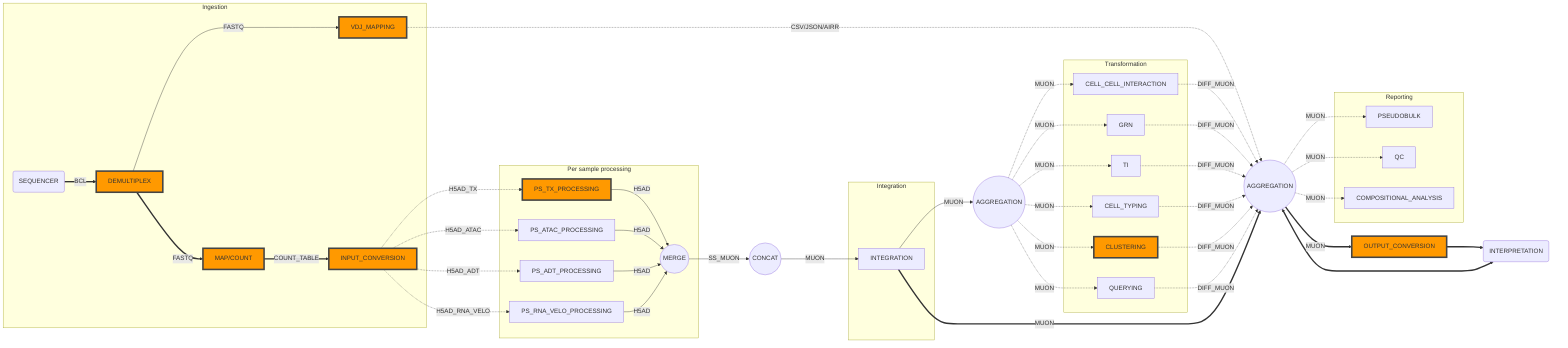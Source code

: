 flowchart LR
    SEQUENCER(SEQUENCER)
    DEMULTIPLEX[DEMULTIPLEX]
    COUNT[MAP/COUNT]
    H5AD_CONVERSION[INPUT_CONVERSION]
    PERSAMPLE_TX[PS_TX_PROCESSING]
    PERSAMPLE_ADT[PS_ADT_PROCESSING]
    PERSAMPLE_RNA_VELO[PS_RNA_VELO_PROCESSING]
    PERSAMPLE_ATAC[PS_ATAC_PROCESSING]
    MERGE((MERGE))
    CONCAT((CONCAT))
    INTEGRATION[INTEGRATION]
    INTERPRETATION(INTERPRETATION)
    AGGREGATION((AGGREGATION))
    ANNOTATION((AGGREGATION))
    CONVERSION[OUTPUT_CONVERSION]
    VDJ_MAPPING
    QUERYING
    CLUSTERING

    classDef implemented fill:#f90,stroke:#444,stroke-width:4px;

    class VDJ_MAPPING implemented
    class DEMULTIPLEX implemented
    class COUNT implemented
    class H5AD_CONVERSION implemented
    class PERSAMPLE_TX implemented
    class CONCAT_TX implemented
    class INTEGRATION_TX implemented
    class CLUSTERING implemented
    class CONVERSION implemented


    subgraph Ingestion
    SEQUENCER ==> |BCL| DEMULTIPLEX ==> |FASTQ| COUNT ==> |COUNT_TABLE| H5AD_CONVERSION
    DEMULTIPLEX --> |FASTQ| VDJ_MAPPING
    end

    VDJ_MAPPING -.-> |CSV/JSON/AIRR| ANNOTATION


    H5AD_CONVERSION -.-> |H5AD_ATAC| PERSAMPLE_ATAC 
    H5AD_CONVERSION -.-> |H5AD_TX| PERSAMPLE_TX 
    H5AD_CONVERSION -.-> |H5AD_ADT| PERSAMPLE_ADT

    H5AD_CONVERSION -.-> |H5AD_RNA_VELO| PERSAMPLE_RNA_VELO

    subgraph Per sample processing
    PERSAMPLE_TX --> |H5AD| MERGE
    PERSAMPLE_ATAC --> |H5AD| MERGE
    PERSAMPLE_ADT --> |H5AD| MERGE
    PERSAMPLE_RNA_VELO  --> |H5AD| MERGE
    end

    MERGE -->|SS_MUON| CONCAT -->|MUON| INTEGRATION --> |MUON| AGGREGATION

    subgraph Integration
    INTEGRATION
    end

    AGGREGATION -.-> |MUON| CELL_CELL_INTERACTION
    AGGREGATION -.-> |MUON| GRN
    AGGREGATION -.-> |MUON| TI
    AGGREGATION -.-> |MUON| CELL_TYPING
    AGGREGATION -.-> |MUON| CLUSTERING
    AGGREGATION -.-> |MUON| QUERYING

    subgraph Transformation
        CELL_CELL_INTERACTION
        GRN
        TI
        CELL_TYPING
        CLUSTERING
        QUERYING
    end



    CELL_CELL_INTERACTION -.-> |DIFF_MUON| ANNOTATION
    GRN -.-> |DIFF_MUON| ANNOTATION
    TI -.-> |DIFF_MUON| ANNOTATION
    CELL_TYPING -.-> |DIFF_MUON| ANNOTATION
    CLUSTERING -.-> |DIFF_MUON| ANNOTATION
    QUERYING -.-> |DIFF_MUON| ANNOTATION 

    ANNOTATION ==> |MUON| CONVERSION

    ANNOTATION -.-> |MUON| PSEUDOBULK
    ANNOTATION -.-> |MUON| QC
    ANNOTATION -.-> |MUON| COMPOSITIONAL_ANALYSIS

    subgraph Reporting
    PSEUDOBULK
    QC
    COMPOSITIONAL_ANALYSIS
    end

    CONVERSION ==> INTERPRETATION

    INTERPRETATION <==> ANNOTATION

    INTEGRATION ==> |MUON| ANNOTATION